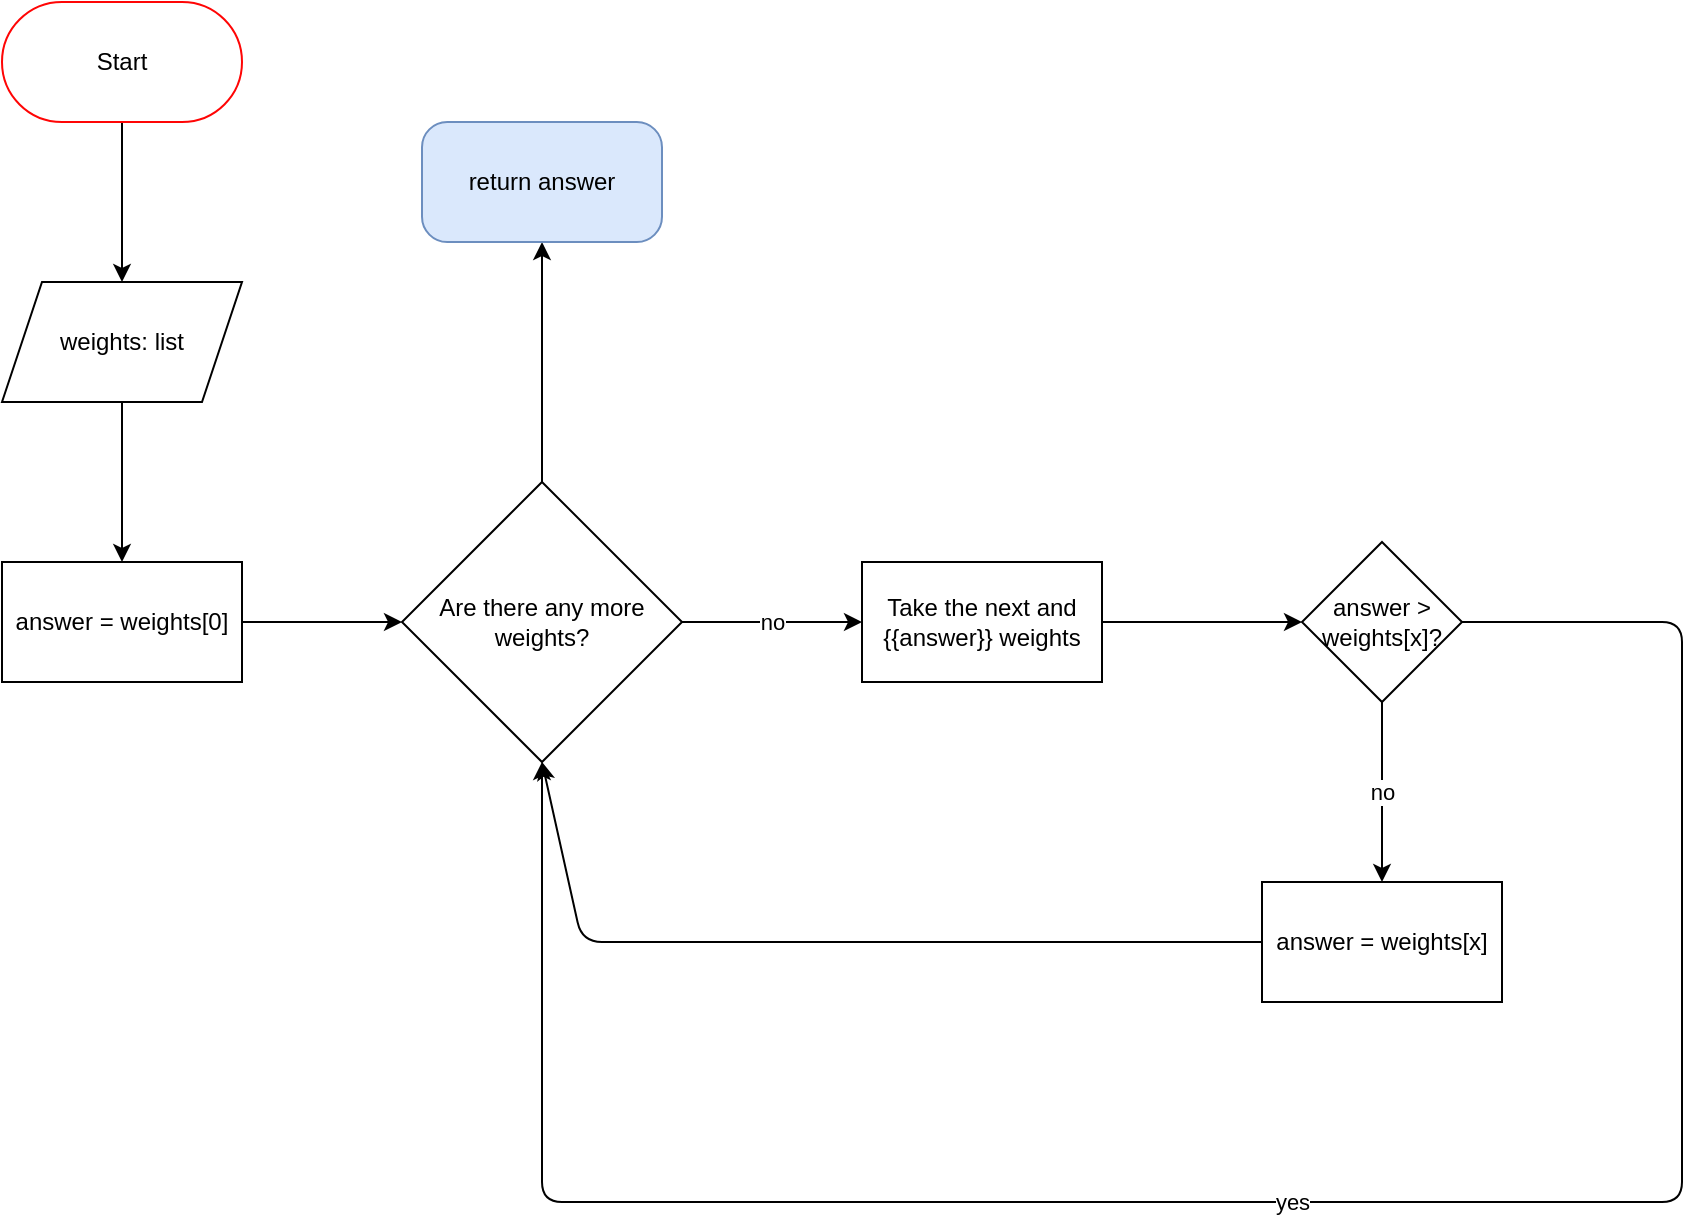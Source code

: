 <mxfile version="21.3.5" type="github">
  <diagram id="2QhMR9ala2XFan_SLXOp" name="Page-1">
    <mxGraphModel dx="1397" dy="697" grid="1" gridSize="10" guides="1" tooltips="1" connect="1" arrows="1" fold="1" page="1" pageScale="1" pageWidth="1169" pageHeight="827" math="0" shadow="0">
      <root>
        <mxCell id="0" />
        <mxCell id="1" parent="0" />
        <mxCell id="jTI5LvnR3kQh11eaa0Zh-3" value="" style="edgeStyle=orthogonalEdgeStyle;rounded=0;orthogonalLoop=1;jettySize=auto;html=1;" edge="1" parent="1" source="jTI5LvnR3kQh11eaa0Zh-1">
          <mxGeometry relative="1" as="geometry">
            <mxPoint x="260" y="220" as="targetPoint" />
          </mxGeometry>
        </mxCell>
        <mxCell id="jTI5LvnR3kQh11eaa0Zh-1" value="Start" style="rounded=1;whiteSpace=wrap;html=1;strokeColor=#FF0505;arcSize=50;" vertex="1" parent="1">
          <mxGeometry x="200" y="80" width="120" height="60" as="geometry" />
        </mxCell>
        <mxCell id="jTI5LvnR3kQh11eaa0Zh-6" value="" style="edgeStyle=orthogonalEdgeStyle;rounded=0;orthogonalLoop=1;jettySize=auto;html=1;" edge="1" parent="1" source="jTI5LvnR3kQh11eaa0Zh-4" target="jTI5LvnR3kQh11eaa0Zh-5">
          <mxGeometry relative="1" as="geometry" />
        </mxCell>
        <mxCell id="jTI5LvnR3kQh11eaa0Zh-4" value="weights: list" style="shape=parallelogram;perimeter=parallelogramPerimeter;whiteSpace=wrap;html=1;fixedSize=1;" vertex="1" parent="1">
          <mxGeometry x="200" y="220" width="120" height="60" as="geometry" />
        </mxCell>
        <mxCell id="jTI5LvnR3kQh11eaa0Zh-12" value="" style="edgeStyle=orthogonalEdgeStyle;rounded=0;orthogonalLoop=1;jettySize=auto;html=1;" edge="1" parent="1" source="jTI5LvnR3kQh11eaa0Zh-5" target="jTI5LvnR3kQh11eaa0Zh-11">
          <mxGeometry relative="1" as="geometry" />
        </mxCell>
        <mxCell id="jTI5LvnR3kQh11eaa0Zh-5" value="answer = weights[0]" style="whiteSpace=wrap;html=1;" vertex="1" parent="1">
          <mxGeometry x="200" y="360" width="120" height="60" as="geometry" />
        </mxCell>
        <mxCell id="jTI5LvnR3kQh11eaa0Zh-14" value="no" style="edgeStyle=orthogonalEdgeStyle;rounded=0;orthogonalLoop=1;jettySize=auto;html=1;" edge="1" parent="1" source="jTI5LvnR3kQh11eaa0Zh-11" target="jTI5LvnR3kQh11eaa0Zh-13">
          <mxGeometry relative="1" as="geometry" />
        </mxCell>
        <mxCell id="jTI5LvnR3kQh11eaa0Zh-20" value="" style="edgeStyle=orthogonalEdgeStyle;rounded=0;orthogonalLoop=1;jettySize=auto;html=1;" edge="1" parent="1" source="jTI5LvnR3kQh11eaa0Zh-11" target="jTI5LvnR3kQh11eaa0Zh-19">
          <mxGeometry relative="1" as="geometry" />
        </mxCell>
        <mxCell id="jTI5LvnR3kQh11eaa0Zh-11" value="Are there any more weights?" style="rhombus;whiteSpace=wrap;html=1;" vertex="1" parent="1">
          <mxGeometry x="400" y="320" width="140" height="140" as="geometry" />
        </mxCell>
        <mxCell id="jTI5LvnR3kQh11eaa0Zh-16" value="" style="edgeStyle=orthogonalEdgeStyle;rounded=0;orthogonalLoop=1;jettySize=auto;html=1;" edge="1" parent="1" source="jTI5LvnR3kQh11eaa0Zh-13" target="jTI5LvnR3kQh11eaa0Zh-15">
          <mxGeometry relative="1" as="geometry" />
        </mxCell>
        <mxCell id="jTI5LvnR3kQh11eaa0Zh-13" value="Take the next and {{answer}} weights" style="whiteSpace=wrap;html=1;" vertex="1" parent="1">
          <mxGeometry x="630" y="360" width="120" height="60" as="geometry" />
        </mxCell>
        <mxCell id="jTI5LvnR3kQh11eaa0Zh-18" value="no" style="edgeStyle=orthogonalEdgeStyle;rounded=0;orthogonalLoop=1;jettySize=auto;html=1;" edge="1" parent="1" source="jTI5LvnR3kQh11eaa0Zh-15" target="jTI5LvnR3kQh11eaa0Zh-17">
          <mxGeometry relative="1" as="geometry" />
        </mxCell>
        <mxCell id="jTI5LvnR3kQh11eaa0Zh-15" value="answer &amp;gt; weights[x]?" style="rhombus;whiteSpace=wrap;html=1;" vertex="1" parent="1">
          <mxGeometry x="850" y="350" width="80" height="80" as="geometry" />
        </mxCell>
        <mxCell id="jTI5LvnR3kQh11eaa0Zh-17" value="answer = weights[x]" style="whiteSpace=wrap;html=1;" vertex="1" parent="1">
          <mxGeometry x="830" y="520" width="120" height="60" as="geometry" />
        </mxCell>
        <mxCell id="jTI5LvnR3kQh11eaa0Zh-19" value="return answer" style="whiteSpace=wrap;html=1;rounded=1;arcSize=21;fillColor=#dae8fc;strokeColor=#6c8ebf;" vertex="1" parent="1">
          <mxGeometry x="410" y="140" width="120" height="60" as="geometry" />
        </mxCell>
        <mxCell id="jTI5LvnR3kQh11eaa0Zh-21" value="yes" style="endArrow=classic;html=1;rounded=1;exitX=1;exitY=0.5;exitDx=0;exitDy=0;entryX=0.5;entryY=1;entryDx=0;entryDy=0;" edge="1" parent="1" source="jTI5LvnR3kQh11eaa0Zh-15" target="jTI5LvnR3kQh11eaa0Zh-11">
          <mxGeometry width="50" height="50" relative="1" as="geometry">
            <mxPoint x="710" y="440" as="sourcePoint" />
            <mxPoint x="760" y="390" as="targetPoint" />
            <Array as="points">
              <mxPoint x="1040" y="390" />
              <mxPoint x="1040" y="680" />
              <mxPoint x="470" y="680" />
            </Array>
          </mxGeometry>
        </mxCell>
        <mxCell id="jTI5LvnR3kQh11eaa0Zh-22" value="" style="endArrow=classic;html=1;rounded=1;exitX=0;exitY=0.5;exitDx=0;exitDy=0;entryX=0.5;entryY=1;entryDx=0;entryDy=0;" edge="1" parent="1" source="jTI5LvnR3kQh11eaa0Zh-17" target="jTI5LvnR3kQh11eaa0Zh-11">
          <mxGeometry width="50" height="50" relative="1" as="geometry">
            <mxPoint x="730" y="420" as="sourcePoint" />
            <mxPoint x="780" y="370" as="targetPoint" />
            <Array as="points">
              <mxPoint x="490" y="550" />
            </Array>
          </mxGeometry>
        </mxCell>
      </root>
    </mxGraphModel>
  </diagram>
</mxfile>
